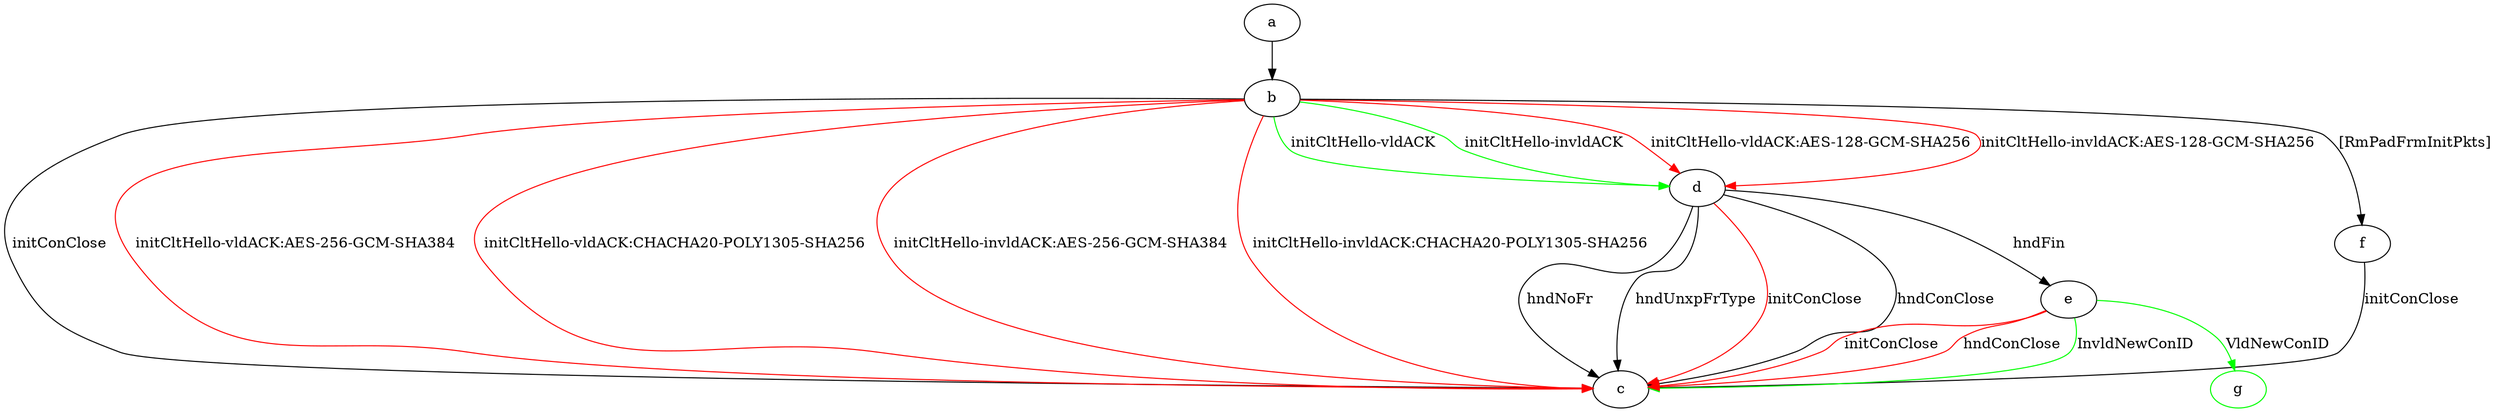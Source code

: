 digraph "" {
	a -> b	[key=0];
	b -> c	[key=0,
		label="initConClose "];
	b -> c	[key=1,
		color=red,
		label="initCltHello-vldACK:AES-256-GCM-SHA384 "];
	b -> c	[key=2,
		color=red,
		label="initCltHello-vldACK:CHACHA20-POLY1305-SHA256 "];
	b -> c	[key=3,
		color=red,
		label="initCltHello-invldACK:AES-256-GCM-SHA384 "];
	b -> c	[key=4,
		color=red,
		label="initCltHello-invldACK:CHACHA20-POLY1305-SHA256 "];
	b -> d	[key=0,
		color=green,
		label="initCltHello-vldACK "];
	b -> d	[key=1,
		color=green,
		label="initCltHello-invldACK "];
	b -> d	[key=2,
		color=red,
		label="initCltHello-vldACK:AES-128-GCM-SHA256 "];
	b -> d	[key=3,
		color=red,
		label="initCltHello-invldACK:AES-128-GCM-SHA256 "];
	b -> f	[key=0,
		label="[RmPadFrmInitPkts] "];
	d -> c	[key=0,
		label="hndConClose "];
	d -> c	[key=1,
		label="hndNoFr "];
	d -> c	[key=2,
		label="hndUnxpFrType "];
	d -> c	[key=3,
		color=red,
		label="initConClose "];
	d -> e	[key=0,
		label="hndFin "];
	e -> c	[key=0,
		color=green,
		label="InvldNewConID "];
	e -> c	[key=1,
		color=red,
		label="initConClose "];
	e -> c	[key=2,
		color=red,
		label="hndConClose "];
	g	[color=green];
	e -> g	[key=0,
		color=green,
		label="VldNewConID "];
	f -> c	[key=0,
		label="initConClose "];
}
